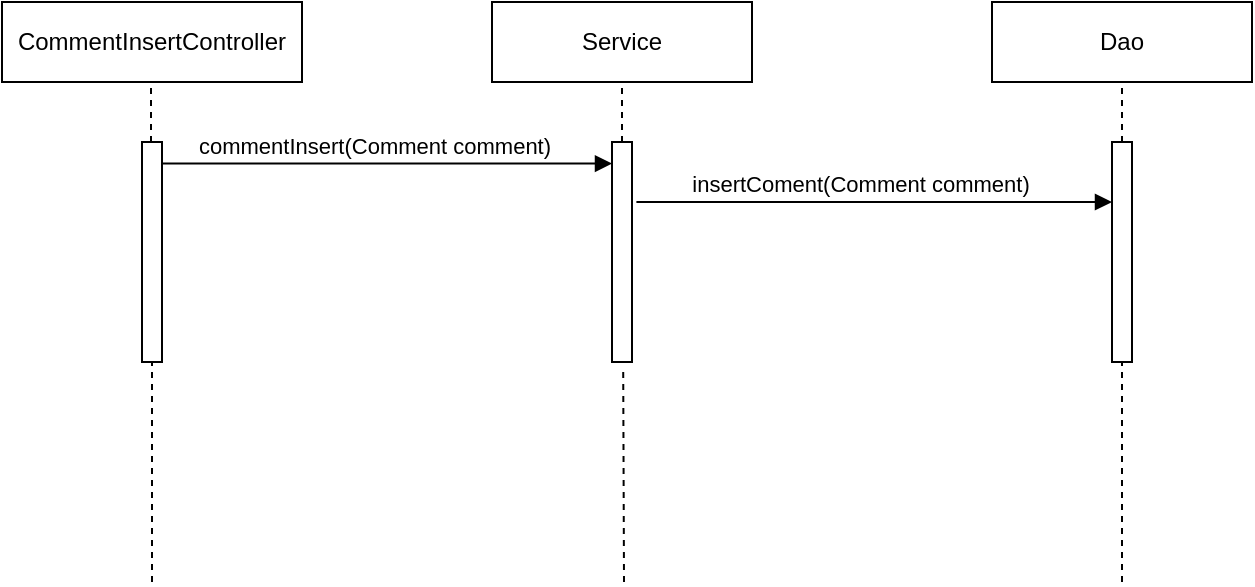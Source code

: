 <mxfile version="13.2.6" type="github">
  <diagram id="dvyr7igO9mOEwyfIGMjK" name="Page-1">
    <mxGraphModel dx="509" dy="577" grid="1" gridSize="10" guides="1" tooltips="1" connect="1" arrows="1" fold="1" page="1" pageScale="1" pageWidth="827" pageHeight="1169" math="0" shadow="0">
      <root>
        <mxCell id="0" />
        <mxCell id="1" parent="0" />
        <mxCell id="SydA14vr8y36qPlabKjg-1" value="CommentInsertController" style="rounded=0;whiteSpace=wrap;html=1;" vertex="1" parent="1">
          <mxGeometry x="125" y="110" width="150" height="40" as="geometry" />
        </mxCell>
        <mxCell id="SydA14vr8y36qPlabKjg-2" value="Service" style="rounded=0;whiteSpace=wrap;html=1;" vertex="1" parent="1">
          <mxGeometry x="370" y="110" width="130" height="40" as="geometry" />
        </mxCell>
        <mxCell id="SydA14vr8y36qPlabKjg-3" value="Dao" style="rounded=0;whiteSpace=wrap;html=1;" vertex="1" parent="1">
          <mxGeometry x="620" y="110" width="130" height="40" as="geometry" />
        </mxCell>
        <mxCell id="SydA14vr8y36qPlabKjg-4" value="" style="endArrow=none;dashed=1;html=1;" edge="1" parent="1">
          <mxGeometry width="50" height="50" relative="1" as="geometry">
            <mxPoint x="199.5" y="180" as="sourcePoint" />
            <mxPoint x="199.5" y="150" as="targetPoint" />
          </mxGeometry>
        </mxCell>
        <mxCell id="SydA14vr8y36qPlabKjg-5" value="" style="endArrow=none;dashed=1;html=1;" edge="1" parent="1" target="SydA14vr8y36qPlabKjg-9">
          <mxGeometry width="50" height="50" relative="1" as="geometry">
            <mxPoint x="200" y="400" as="sourcePoint" />
            <mxPoint x="210" y="235" as="targetPoint" />
          </mxGeometry>
        </mxCell>
        <mxCell id="SydA14vr8y36qPlabKjg-6" value="" style="endArrow=none;dashed=1;html=1;entryX=0.5;entryY=1;entryDx=0;entryDy=0;" edge="1" parent="1" source="SydA14vr8y36qPlabKjg-15" target="SydA14vr8y36qPlabKjg-2">
          <mxGeometry width="50" height="50" relative="1" as="geometry">
            <mxPoint x="510" y="180" as="sourcePoint" />
            <mxPoint x="505" y="340" as="targetPoint" />
          </mxGeometry>
        </mxCell>
        <mxCell id="SydA14vr8y36qPlabKjg-7" value="" style="endArrow=none;dashed=1;html=1;entryX=0.5;entryY=1;entryDx=0;entryDy=0;" edge="1" parent="1" source="SydA14vr8y36qPlabKjg-41" target="SydA14vr8y36qPlabKjg-3">
          <mxGeometry width="50" height="50" relative="1" as="geometry">
            <mxPoint x="820" y="415" as="sourcePoint" />
            <mxPoint x="590" y="160" as="targetPoint" />
          </mxGeometry>
        </mxCell>
        <mxCell id="SydA14vr8y36qPlabKjg-8" value="" style="endArrow=none;dashed=1;html=1;entryX=0.56;entryY=1.025;entryDx=0;entryDy=0;entryPerimeter=0;" edge="1" parent="1" target="SydA14vr8y36qPlabKjg-15">
          <mxGeometry width="50" height="50" relative="1" as="geometry">
            <mxPoint x="436" y="400" as="sourcePoint" />
            <mxPoint x="510" y="220" as="targetPoint" />
          </mxGeometry>
        </mxCell>
        <mxCell id="SydA14vr8y36qPlabKjg-9" value="" style="html=1;points=[];perimeter=orthogonalPerimeter;" vertex="1" parent="1">
          <mxGeometry x="195" y="180" width="10" height="110" as="geometry" />
        </mxCell>
        <mxCell id="SydA14vr8y36qPlabKjg-15" value="" style="html=1;points=[];perimeter=orthogonalPerimeter;" vertex="1" parent="1">
          <mxGeometry x="430" y="180" width="10" height="110" as="geometry" />
        </mxCell>
        <mxCell id="SydA14vr8y36qPlabKjg-16" value="commentInsert(Comment comment)" style="html=1;verticalAlign=bottom;endArrow=block;exitX=0.98;exitY=0.137;exitDx=0;exitDy=0;exitPerimeter=0;" edge="1" parent="1" target="SydA14vr8y36qPlabKjg-15">
          <mxGeometry x="-0.058" width="80" relative="1" as="geometry">
            <mxPoint x="204.8" y="190.77" as="sourcePoint" />
            <mxPoint x="400" y="190.77" as="targetPoint" />
            <mxPoint as="offset" />
          </mxGeometry>
        </mxCell>
        <mxCell id="SydA14vr8y36qPlabKjg-40" value="insertComent(Comment comment)" style="html=1;verticalAlign=bottom;endArrow=block;exitX=1.22;exitY=0.22;exitDx=0;exitDy=0;exitPerimeter=0;" edge="1" parent="1">
          <mxGeometry x="-0.058" width="80" relative="1" as="geometry">
            <mxPoint x="442.2" y="210.0" as="sourcePoint" />
            <mxPoint x="680" y="210.0" as="targetPoint" />
            <mxPoint as="offset" />
          </mxGeometry>
        </mxCell>
        <mxCell id="SydA14vr8y36qPlabKjg-41" value="" style="html=1;points=[];perimeter=orthogonalPerimeter;" vertex="1" parent="1">
          <mxGeometry x="680" y="180" width="10" height="110" as="geometry" />
        </mxCell>
        <mxCell id="SydA14vr8y36qPlabKjg-42" value="" style="endArrow=none;dashed=1;html=1;entryX=0.5;entryY=1;entryDx=0;entryDy=0;" edge="1" parent="1" target="SydA14vr8y36qPlabKjg-41">
          <mxGeometry width="50" height="50" relative="1" as="geometry">
            <mxPoint x="685" y="400" as="sourcePoint" />
            <mxPoint x="685" y="150" as="targetPoint" />
          </mxGeometry>
        </mxCell>
      </root>
    </mxGraphModel>
  </diagram>
</mxfile>
